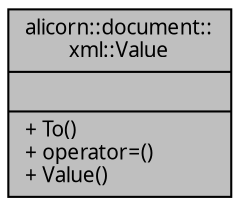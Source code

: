 digraph "alicorn::document::xml::Value"
{
 // INTERACTIVE_SVG=YES
  edge [fontname="Verdana",fontsize="10",labelfontname="Verdana",labelfontsize="10"];
  node [fontname="Verdana",fontsize="10",shape=record];
  Node1 [label="{alicorn::document::\lxml::Value\n||+ To()\l+ operator=()\l+ Value()\l}",height=0.2,width=0.4,color="black", fillcolor="grey75", style="filled", fontcolor="black"];
}
